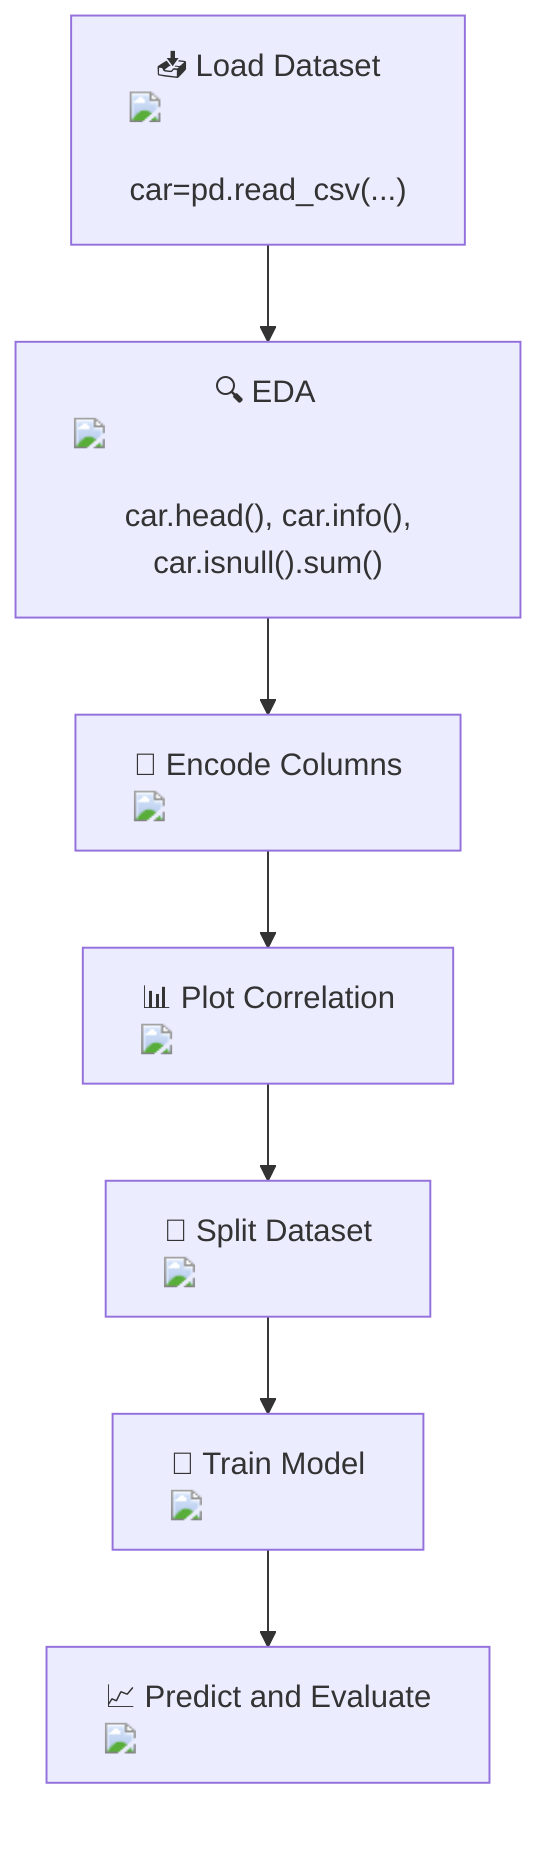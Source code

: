 flowchart TD;
    A["📥 Load Dataset <img src='file.svg' /> <br/> car=pd.read_csv(...)"] --> B["🔍 EDA <img src='table.svg' /> <br/> car.head(), car.info(), car.isnull().sum()"];
    B --> C["🔄 Encode Columns <img src='column_split.svg' />"];
    C --> D["📊 Plot Correlation <img src='dummy_plots/heatmap_template.svg' />"];
    D --> E["🔄 Split Dataset <img src='row_split.svg' />"];
    E --> F["🧠 Train Model <img src='brain.svg' />"];
    F --> G["📈 Predict and Evaluate <img src='dummy_plots/scatter_plot_template.svg' />"];